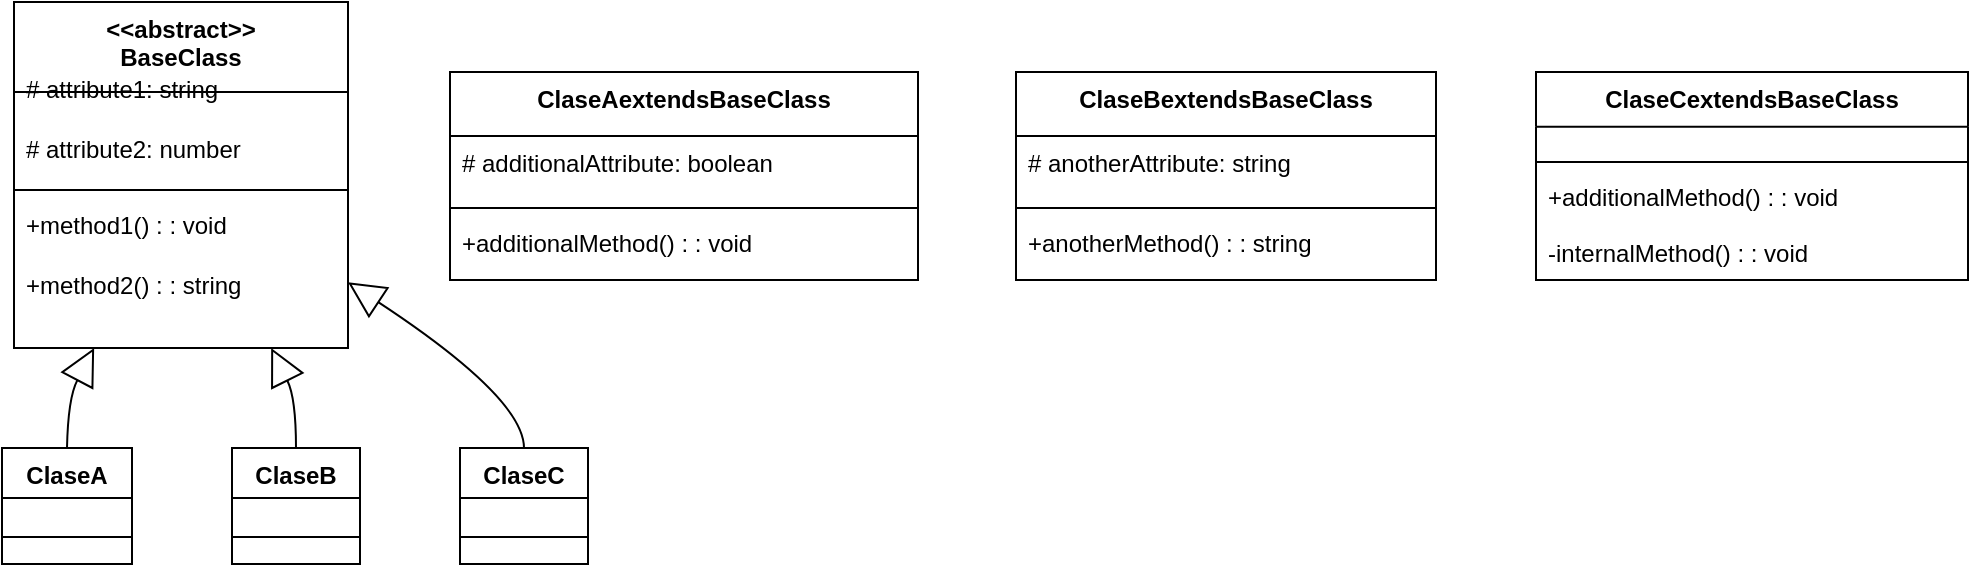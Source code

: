 <mxfile version="24.7.7">
  <diagram name="Página-1" id="Yy2GTuhTSXh3mRMh5ULj">
    <mxGraphModel dx="1305" dy="833" grid="1" gridSize="10" guides="1" tooltips="1" connect="1" arrows="1" fold="1" page="1" pageScale="1" pageWidth="827" pageHeight="1169" math="0" shadow="0">
      <root>
        <mxCell id="0" />
        <mxCell id="1" parent="0" />
        <mxCell id="2" value="&lt;&lt;abstract&gt;&gt;&#xa;BaseClass" style="swimlane;fontStyle=1;align=center;verticalAlign=top;childLayout=stackLayout;horizontal=1;startSize=45;horizontalStack=0;resizeParent=1;resizeParentMax=0;resizeLast=0;collapsible=0;marginBottom=0;" parent="1" vertex="1">
          <mxGeometry x="14" y="8" width="167" height="173" as="geometry" />
        </mxCell>
        <mxCell id="3" value="# attribute1: string" style="text;strokeColor=none;fillColor=none;align=left;verticalAlign=top;spacingLeft=4;spacingRight=4;overflow=hidden;rotatable=0;points=[[0,0.5],[1,0.5]];portConstraint=eastwest;" parent="2" vertex="1">
          <mxGeometry y="30" width="167" height="30" as="geometry" />
        </mxCell>
        <mxCell id="4" value="# attribute2: number" style="text;strokeColor=none;fillColor=none;align=left;verticalAlign=top;spacingLeft=4;spacingRight=4;overflow=hidden;rotatable=0;points=[[0,0.5],[1,0.5]];portConstraint=eastwest;" parent="2" vertex="1">
          <mxGeometry y="60" width="167" height="30" as="geometry" />
        </mxCell>
        <mxCell id="5" style="line;strokeWidth=1;fillColor=none;align=left;verticalAlign=middle;spacingTop=-1;spacingLeft=3;spacingRight=3;rotatable=0;labelPosition=right;points=[];portConstraint=eastwest;strokeColor=inherit;" parent="2" vertex="1">
          <mxGeometry y="90" width="167" height="8" as="geometry" />
        </mxCell>
        <mxCell id="6" value="+method1() : : void" style="text;strokeColor=none;fillColor=none;align=left;verticalAlign=top;spacingLeft=4;spacingRight=4;overflow=hidden;rotatable=0;points=[[0,0.5],[1,0.5]];portConstraint=eastwest;" parent="2" vertex="1">
          <mxGeometry y="98" width="167" height="30" as="geometry" />
        </mxCell>
        <mxCell id="7" value="+method2() : : string" style="text;strokeColor=none;fillColor=none;align=left;verticalAlign=top;spacingLeft=4;spacingRight=4;overflow=hidden;rotatable=0;points=[[0,0.5],[1,0.5]];portConstraint=eastwest;" parent="2" vertex="1">
          <mxGeometry y="128" width="167" height="30" as="geometry" />
        </mxCell>
        <mxCell id="8" value="ClaseAextendsBaseClass" style="swimlane;fontStyle=1;align=center;verticalAlign=top;childLayout=stackLayout;horizontal=1;startSize=32;horizontalStack=0;resizeParent=1;resizeParentMax=0;resizeLast=0;collapsible=0;marginBottom=0;" parent="1" vertex="1">
          <mxGeometry x="232" y="43" width="234" height="104" as="geometry" />
        </mxCell>
        <mxCell id="9" value="# additionalAttribute: boolean" style="text;strokeColor=none;fillColor=none;align=left;verticalAlign=top;spacingLeft=4;spacingRight=4;overflow=hidden;rotatable=0;points=[[0,0.5],[1,0.5]];portConstraint=eastwest;" parent="8" vertex="1">
          <mxGeometry y="32" width="234" height="32" as="geometry" />
        </mxCell>
        <mxCell id="10" style="line;strokeWidth=1;fillColor=none;align=left;verticalAlign=middle;spacingTop=-1;spacingLeft=3;spacingRight=3;rotatable=0;labelPosition=right;points=[];portConstraint=eastwest;strokeColor=inherit;" parent="8" vertex="1">
          <mxGeometry y="64" width="234" height="8" as="geometry" />
        </mxCell>
        <mxCell id="11" value="+additionalMethod() : : void" style="text;strokeColor=none;fillColor=none;align=left;verticalAlign=top;spacingLeft=4;spacingRight=4;overflow=hidden;rotatable=0;points=[[0,0.5],[1,0.5]];portConstraint=eastwest;" parent="8" vertex="1">
          <mxGeometry y="72" width="234" height="32" as="geometry" />
        </mxCell>
        <mxCell id="12" value="ClaseBextendsBaseClass" style="swimlane;fontStyle=1;align=center;verticalAlign=top;childLayout=stackLayout;horizontal=1;startSize=32;horizontalStack=0;resizeParent=1;resizeParentMax=0;resizeLast=0;collapsible=0;marginBottom=0;" parent="1" vertex="1">
          <mxGeometry x="515" y="43" width="210" height="104" as="geometry" />
        </mxCell>
        <mxCell id="13" value="# anotherAttribute: string" style="text;strokeColor=none;fillColor=none;align=left;verticalAlign=top;spacingLeft=4;spacingRight=4;overflow=hidden;rotatable=0;points=[[0,0.5],[1,0.5]];portConstraint=eastwest;" parent="12" vertex="1">
          <mxGeometry y="32" width="210" height="32" as="geometry" />
        </mxCell>
        <mxCell id="14" style="line;strokeWidth=1;fillColor=none;align=left;verticalAlign=middle;spacingTop=-1;spacingLeft=3;spacingRight=3;rotatable=0;labelPosition=right;points=[];portConstraint=eastwest;strokeColor=inherit;" parent="12" vertex="1">
          <mxGeometry y="64" width="210" height="8" as="geometry" />
        </mxCell>
        <mxCell id="15" value="+anotherMethod() : : string" style="text;strokeColor=none;fillColor=none;align=left;verticalAlign=top;spacingLeft=4;spacingRight=4;overflow=hidden;rotatable=0;points=[[0,0.5],[1,0.5]];portConstraint=eastwest;" parent="12" vertex="1">
          <mxGeometry y="72" width="210" height="32" as="geometry" />
        </mxCell>
        <mxCell id="16" value="ClaseCextendsBaseClass" style="swimlane;fontStyle=1;align=center;verticalAlign=top;childLayout=stackLayout;horizontal=1;startSize=27.429;horizontalStack=0;resizeParent=1;resizeParentMax=0;resizeLast=0;collapsible=0;marginBottom=0;" parent="1" vertex="1">
          <mxGeometry x="775" y="43" width="216" height="104" as="geometry" />
        </mxCell>
        <mxCell id="17" style="line;strokeWidth=1;fillColor=none;align=left;verticalAlign=middle;spacingTop=-1;spacingLeft=3;spacingRight=3;rotatable=0;labelPosition=right;points=[];portConstraint=eastwest;strokeColor=inherit;" parent="16" vertex="1">
          <mxGeometry y="41" width="216" height="8" as="geometry" />
        </mxCell>
        <mxCell id="18" value="+additionalMethod() : : void" style="text;strokeColor=none;fillColor=none;align=left;verticalAlign=top;spacingLeft=4;spacingRight=4;overflow=hidden;rotatable=0;points=[[0,0.5],[1,0.5]];portConstraint=eastwest;" parent="16" vertex="1">
          <mxGeometry y="49" width="216" height="27" as="geometry" />
        </mxCell>
        <mxCell id="19" value="-internalMethod() : : void" style="text;strokeColor=none;fillColor=none;align=left;verticalAlign=top;spacingLeft=4;spacingRight=4;overflow=hidden;rotatable=0;points=[[0,0.5],[1,0.5]];portConstraint=eastwest;" parent="16" vertex="1">
          <mxGeometry y="77" width="216" height="27" as="geometry" />
        </mxCell>
        <mxCell id="20" value="ClaseA" style="swimlane;fontStyle=1;align=center;verticalAlign=top;childLayout=stackLayout;horizontal=1;startSize=25;horizontalStack=0;resizeParent=1;resizeParentMax=0;resizeLast=0;collapsible=0;marginBottom=0;" parent="1" vertex="1">
          <mxGeometry x="8" y="231" width="65" height="58" as="geometry" />
        </mxCell>
        <mxCell id="21" style="line;strokeWidth=1;fillColor=none;align=left;verticalAlign=middle;spacingTop=-1;spacingLeft=3;spacingRight=3;rotatable=0;labelPosition=right;points=[];portConstraint=eastwest;strokeColor=inherit;" parent="20" vertex="1">
          <mxGeometry y="38" width="65" height="13" as="geometry" />
        </mxCell>
        <mxCell id="22" value="ClaseB" style="swimlane;fontStyle=1;align=center;verticalAlign=top;childLayout=stackLayout;horizontal=1;startSize=25;horizontalStack=0;resizeParent=1;resizeParentMax=0;resizeLast=0;collapsible=0;marginBottom=0;" parent="1" vertex="1">
          <mxGeometry x="123" y="231" width="64" height="58" as="geometry" />
        </mxCell>
        <mxCell id="23" style="line;strokeWidth=1;fillColor=none;align=left;verticalAlign=middle;spacingTop=-1;spacingLeft=3;spacingRight=3;rotatable=0;labelPosition=right;points=[];portConstraint=eastwest;strokeColor=inherit;" parent="22" vertex="1">
          <mxGeometry y="38" width="64" height="13" as="geometry" />
        </mxCell>
        <mxCell id="24" value="ClaseC" style="swimlane;fontStyle=1;align=center;verticalAlign=top;childLayout=stackLayout;horizontal=1;startSize=25;horizontalStack=0;resizeParent=1;resizeParentMax=0;resizeLast=0;collapsible=0;marginBottom=0;" parent="1" vertex="1">
          <mxGeometry x="237" y="231" width="64" height="58" as="geometry" />
        </mxCell>
        <mxCell id="25" style="line;strokeWidth=1;fillColor=none;align=left;verticalAlign=middle;spacingTop=-1;spacingLeft=3;spacingRight=3;rotatable=0;labelPosition=right;points=[];portConstraint=eastwest;strokeColor=inherit;" parent="24" vertex="1">
          <mxGeometry y="38" width="64" height="13" as="geometry" />
        </mxCell>
        <mxCell id="26" value="" style="curved=1;startArrow=block;startSize=16;startFill=0;endArrow=none;exitX=0.24;exitY=1;entryX=0.5;entryY=0;" parent="1" source="2" target="20" edge="1">
          <mxGeometry relative="1" as="geometry">
            <Array as="points">
              <mxPoint x="41" y="206" />
            </Array>
          </mxGeometry>
        </mxCell>
        <mxCell id="27" value="" style="curved=1;startArrow=block;startSize=16;startFill=0;endArrow=none;exitX=0.77;exitY=1;entryX=0.5;entryY=0;" parent="1" source="2" target="22" edge="1">
          <mxGeometry relative="1" as="geometry">
            <Array as="points">
              <mxPoint x="155" y="206" />
            </Array>
          </mxGeometry>
        </mxCell>
        <mxCell id="28" value="" style="curved=1;startArrow=block;startSize=16;startFill=0;endArrow=none;exitX=1;exitY=0.81;entryX=0.5;entryY=0;" parent="1" source="2" target="24" edge="1">
          <mxGeometry relative="1" as="geometry">
            <Array as="points">
              <mxPoint x="269" y="206" />
            </Array>
          </mxGeometry>
        </mxCell>
      </root>
    </mxGraphModel>
  </diagram>
</mxfile>
